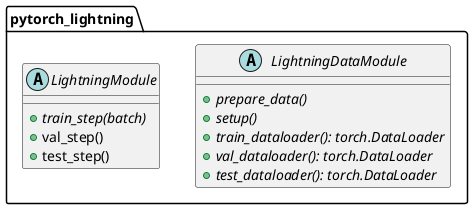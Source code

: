 @startuml pytorch_lightning
package pytorch_lightning {
    abstract class LightningDataModule {
        {abstract} + prepare_data()
        {abstract} + setup()
        {abstract} + train_dataloader(): torch.DataLoader
        {abstract} + val_dataloader(): torch.DataLoader
        {abstract} + test_dataloader(): torch.DataLoader
    }
    abstract class LightningModule {
        {abstract} + train_step(batch)
        + val_step()
        + test_step()
    }
}
@enduml